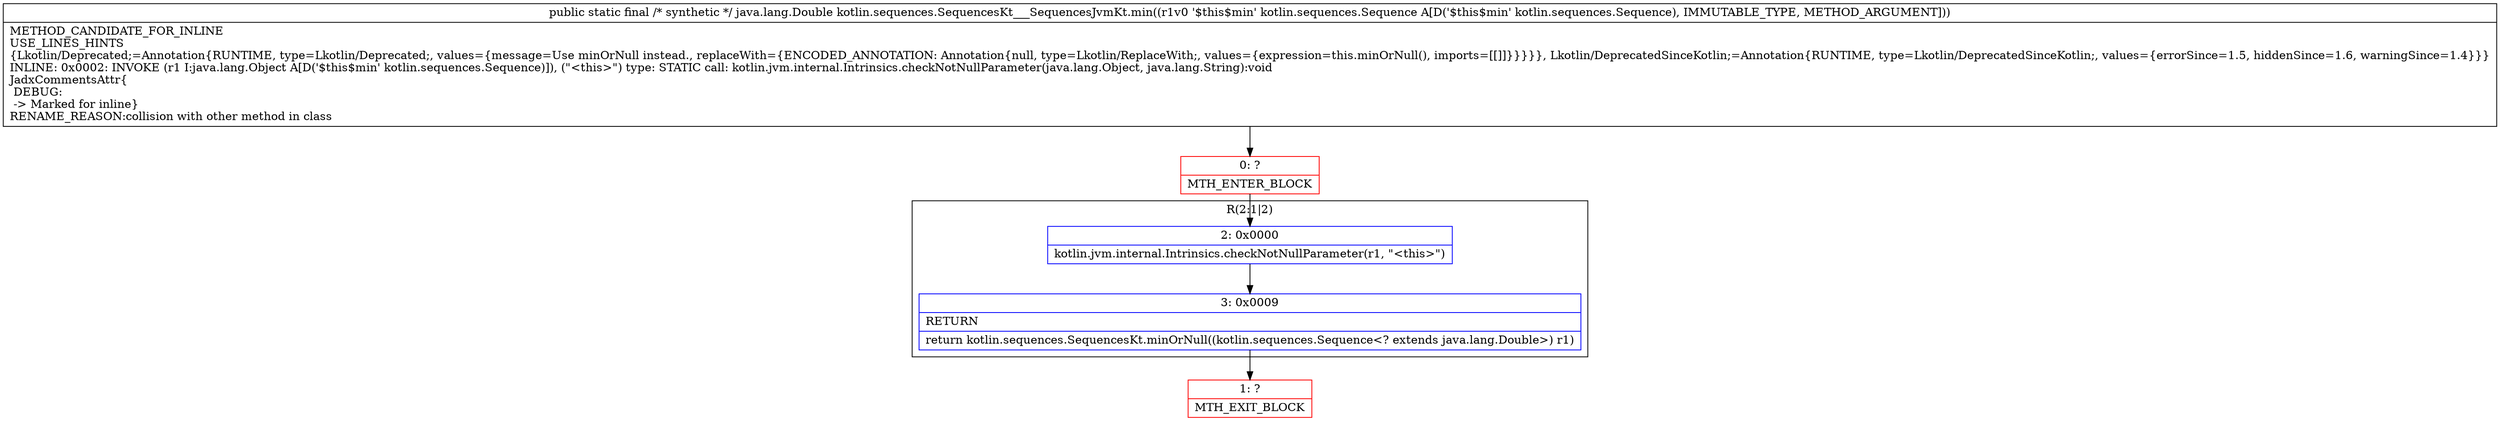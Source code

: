 digraph "CFG forkotlin.sequences.SequencesKt___SequencesJvmKt.min(Lkotlin\/sequences\/Sequence;)Ljava\/lang\/Double;" {
subgraph cluster_Region_398231222 {
label = "R(2:1|2)";
node [shape=record,color=blue];
Node_2 [shape=record,label="{2\:\ 0x0000|kotlin.jvm.internal.Intrinsics.checkNotNullParameter(r1, \"\<this\>\")\l}"];
Node_3 [shape=record,label="{3\:\ 0x0009|RETURN\l|return kotlin.sequences.SequencesKt.minOrNull((kotlin.sequences.Sequence\<? extends java.lang.Double\>) r1)\l}"];
}
Node_0 [shape=record,color=red,label="{0\:\ ?|MTH_ENTER_BLOCK\l}"];
Node_1 [shape=record,color=red,label="{1\:\ ?|MTH_EXIT_BLOCK\l}"];
MethodNode[shape=record,label="{public static final \/* synthetic *\/ java.lang.Double kotlin.sequences.SequencesKt___SequencesJvmKt.min((r1v0 '$this$min' kotlin.sequences.Sequence A[D('$this$min' kotlin.sequences.Sequence), IMMUTABLE_TYPE, METHOD_ARGUMENT]))  | METHOD_CANDIDATE_FOR_INLINE\lUSE_LINES_HINTS\l\{Lkotlin\/Deprecated;=Annotation\{RUNTIME, type=Lkotlin\/Deprecated;, values=\{message=Use minOrNull instead., replaceWith=\{ENCODED_ANNOTATION: Annotation\{null, type=Lkotlin\/ReplaceWith;, values=\{expression=this.minOrNull(), imports=[[]]\}\}\}\}\}, Lkotlin\/DeprecatedSinceKotlin;=Annotation\{RUNTIME, type=Lkotlin\/DeprecatedSinceKotlin;, values=\{errorSince=1.5, hiddenSince=1.6, warningSince=1.4\}\}\}\lINLINE: 0x0002: INVOKE  (r1 I:java.lang.Object A[D('$this$min' kotlin.sequences.Sequence)]), (\"\<this\>\") type: STATIC call: kotlin.jvm.internal.Intrinsics.checkNotNullParameter(java.lang.Object, java.lang.String):void\lJadxCommentsAttr\{\l DEBUG: \l \-\> Marked for inline\}\lRENAME_REASON:collision with other method in class\l}"];
MethodNode -> Node_0;Node_2 -> Node_3;
Node_3 -> Node_1;
Node_0 -> Node_2;
}

